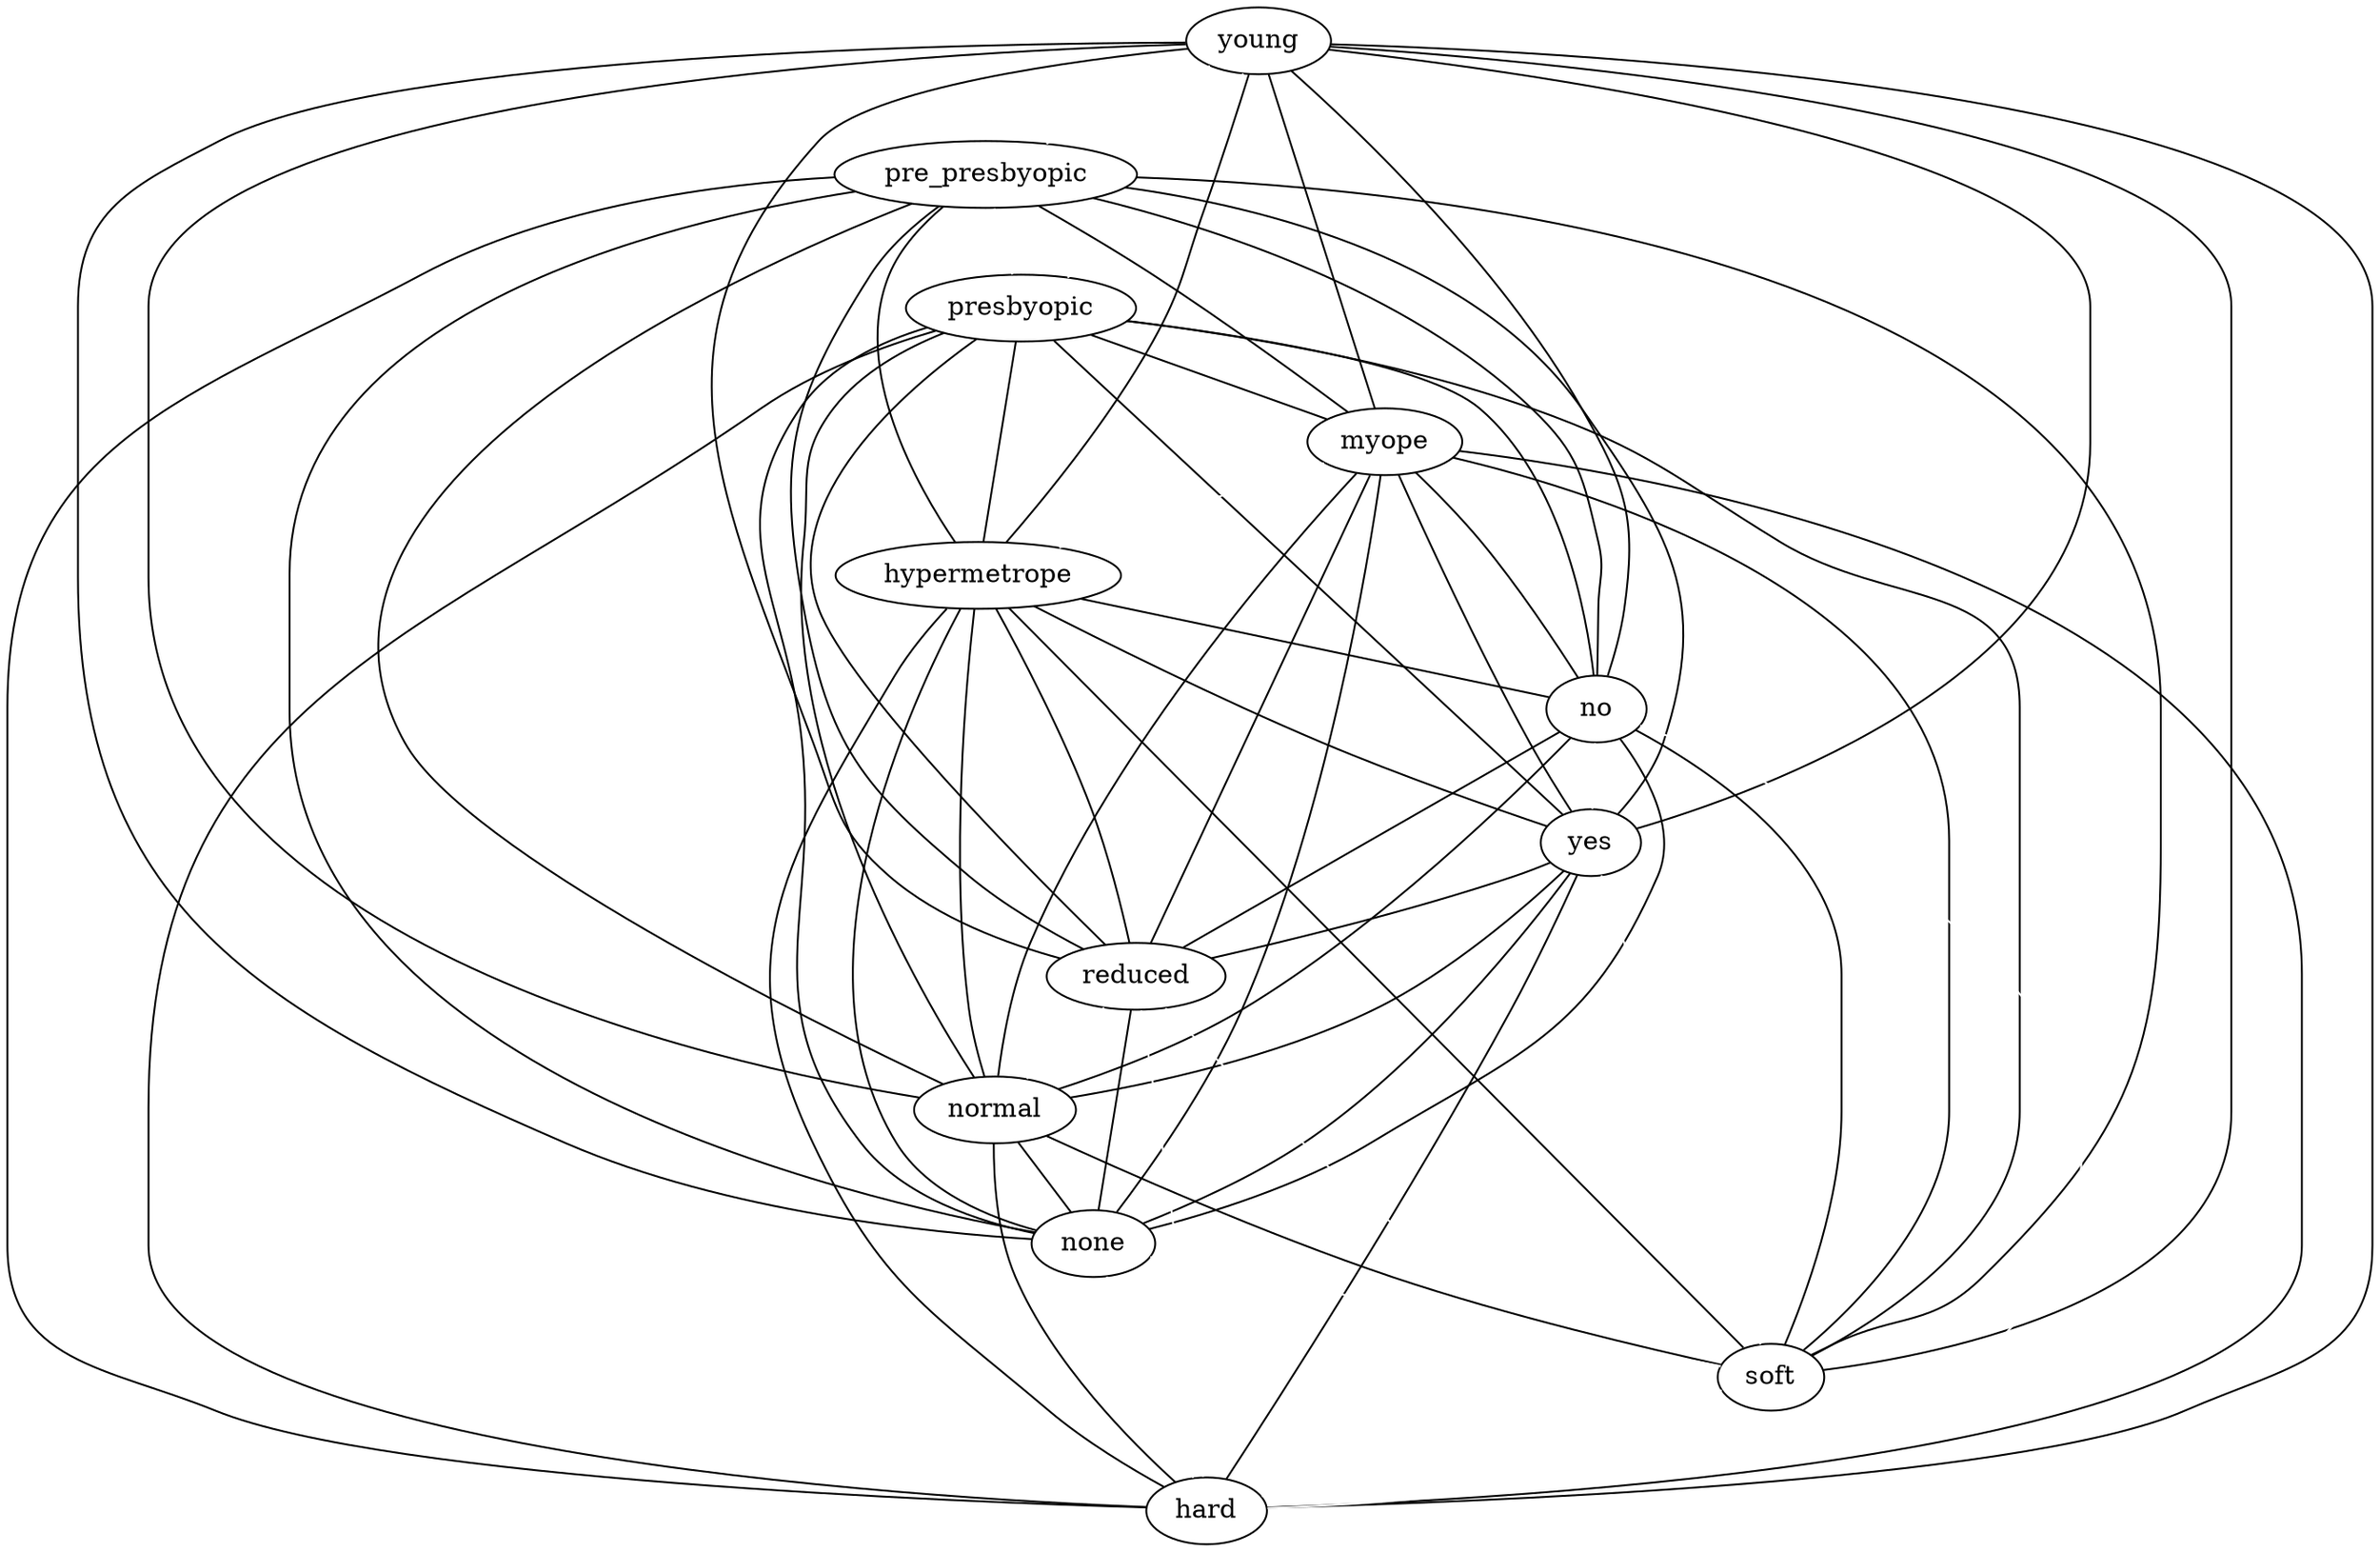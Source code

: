 strict graph "" {
young;
pre_presbyopic;
presbyopic;
myope;
hypermetrope;
no;
yes;
reduced;
normal;
none;
soft;
hard;
young -- pre_presbyopic  [color=white];
young -- presbyopic  [color=white];
young -- myope  [color=black];
young -- hypermetrope  [color=black];
young -- no  [color=black];
young -- yes  [color=black];
young -- reduced  [color=black];
young -- normal  [color=black];
young -- none  [color=black];
young -- soft  [color=black];
young -- hard  [color=black];
pre_presbyopic -- presbyopic  [color=white];
pre_presbyopic -- myope  [color=black];
pre_presbyopic -- hypermetrope  [color=black];
pre_presbyopic -- no  [color=black];
pre_presbyopic -- yes  [color=black];
pre_presbyopic -- reduced  [color=black];
pre_presbyopic -- normal  [color=black];
pre_presbyopic -- none  [color=black];
pre_presbyopic -- soft  [color=black];
pre_presbyopic -- hard  [color=black];
presbyopic -- myope  [color=black];
presbyopic -- hypermetrope  [color=black];
presbyopic -- no  [color=black];
presbyopic -- yes  [color=black];
presbyopic -- reduced  [color=black];
presbyopic -- normal  [color=black];
presbyopic -- none  [color=black];
presbyopic -- soft  [color=black];
presbyopic -- hard  [color=black];
myope -- hypermetrope  [color=white];
myope -- no  [color=black];
myope -- yes  [color=black];
myope -- reduced  [color=black];
myope -- normal  [color=black];
myope -- none  [color=black];
myope -- soft  [color=black];
myope -- hard  [color=black];
hypermetrope -- no  [color=black];
hypermetrope -- yes  [color=black];
hypermetrope -- reduced  [color=black];
hypermetrope -- normal  [color=black];
hypermetrope -- none  [color=black];
hypermetrope -- soft  [color=black];
hypermetrope -- hard  [color=black];
no -- yes  [color=white];
no -- reduced  [color=black];
no -- normal  [color=black];
no -- none  [color=black];
no -- soft  [color=black];
no -- hard  [color=white];
yes -- reduced  [color=black];
yes -- normal  [color=black];
yes -- none  [color=black];
yes -- soft  [color=white];
yes -- hard  [color=black];
reduced -- normal  [color=white];
reduced -- none  [color=black];
reduced -- soft  [color=white];
reduced -- hard  [color=white];
normal -- none  [color=black];
normal -- soft  [color=black];
normal -- hard  [color=black];
none -- soft  [color=white];
none -- hard  [color=white];
soft -- hard  [color=white];
}
